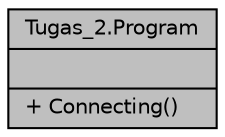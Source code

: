 digraph "Tugas_2.Program"
{
 // LATEX_PDF_SIZE
  edge [fontname="Helvetica",fontsize="10",labelfontname="Helvetica",labelfontsize="10"];
  node [fontname="Helvetica",fontsize="10",shape=record];
  Node1 [label="{Tugas_2.Program\n||+ Connecting()\l}",height=0.2,width=0.4,color="black", fillcolor="grey75", style="filled", fontcolor="black",tooltip=" "];
}
